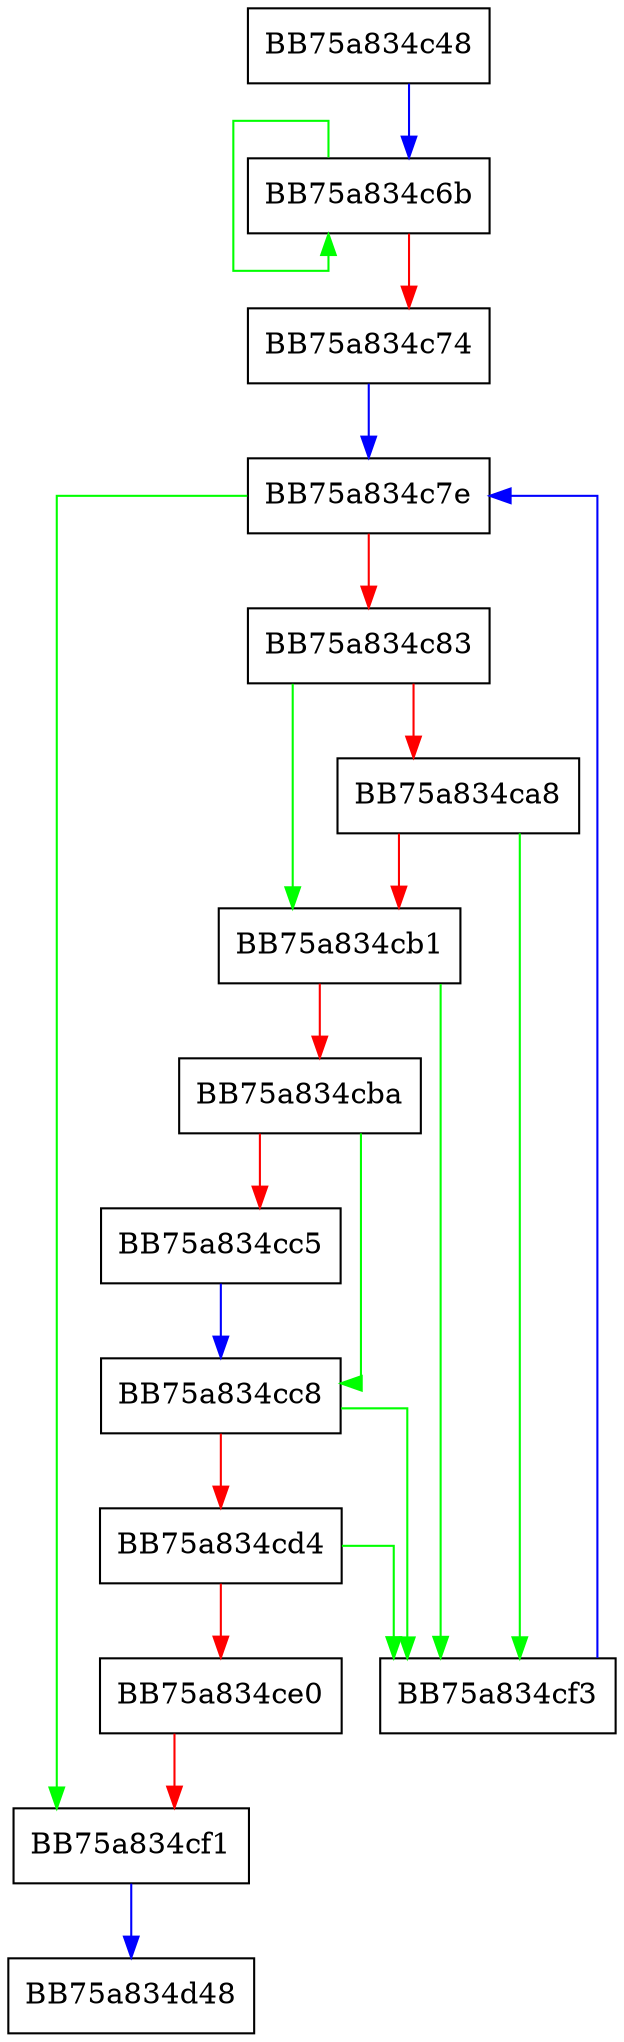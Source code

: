 digraph UpdateModifiedCbpNamespaces {
  node [shape="box"];
  graph [splines=ortho];
  BB75a834c48 -> BB75a834c6b [color="blue"];
  BB75a834c6b -> BB75a834c6b [color="green"];
  BB75a834c6b -> BB75a834c74 [color="red"];
  BB75a834c74 -> BB75a834c7e [color="blue"];
  BB75a834c7e -> BB75a834cf1 [color="green"];
  BB75a834c7e -> BB75a834c83 [color="red"];
  BB75a834c83 -> BB75a834cb1 [color="green"];
  BB75a834c83 -> BB75a834ca8 [color="red"];
  BB75a834ca8 -> BB75a834cf3 [color="green"];
  BB75a834ca8 -> BB75a834cb1 [color="red"];
  BB75a834cb1 -> BB75a834cf3 [color="green"];
  BB75a834cb1 -> BB75a834cba [color="red"];
  BB75a834cba -> BB75a834cc8 [color="green"];
  BB75a834cba -> BB75a834cc5 [color="red"];
  BB75a834cc5 -> BB75a834cc8 [color="blue"];
  BB75a834cc8 -> BB75a834cf3 [color="green"];
  BB75a834cc8 -> BB75a834cd4 [color="red"];
  BB75a834cd4 -> BB75a834cf3 [color="green"];
  BB75a834cd4 -> BB75a834ce0 [color="red"];
  BB75a834ce0 -> BB75a834cf1 [color="red"];
  BB75a834cf1 -> BB75a834d48 [color="blue"];
  BB75a834cf3 -> BB75a834c7e [color="blue"];
}